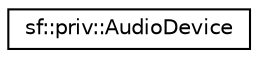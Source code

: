digraph "Graphical Class Hierarchy"
{
 // LATEX_PDF_SIZE
  edge [fontname="Helvetica",fontsize="10",labelfontname="Helvetica",labelfontsize="10"];
  node [fontname="Helvetica",fontsize="10",shape=record];
  rankdir="LR";
  Node0 [label="sf::priv::AudioDevice",height=0.2,width=0.4,color="black", fillcolor="white", style="filled",URL="$d0/d91/classsf_1_1priv_1_1AudioDevice.html",tooltip="High-level wrapper around the audio API, it manages the creation and destruction of the audio device ..."];
}
